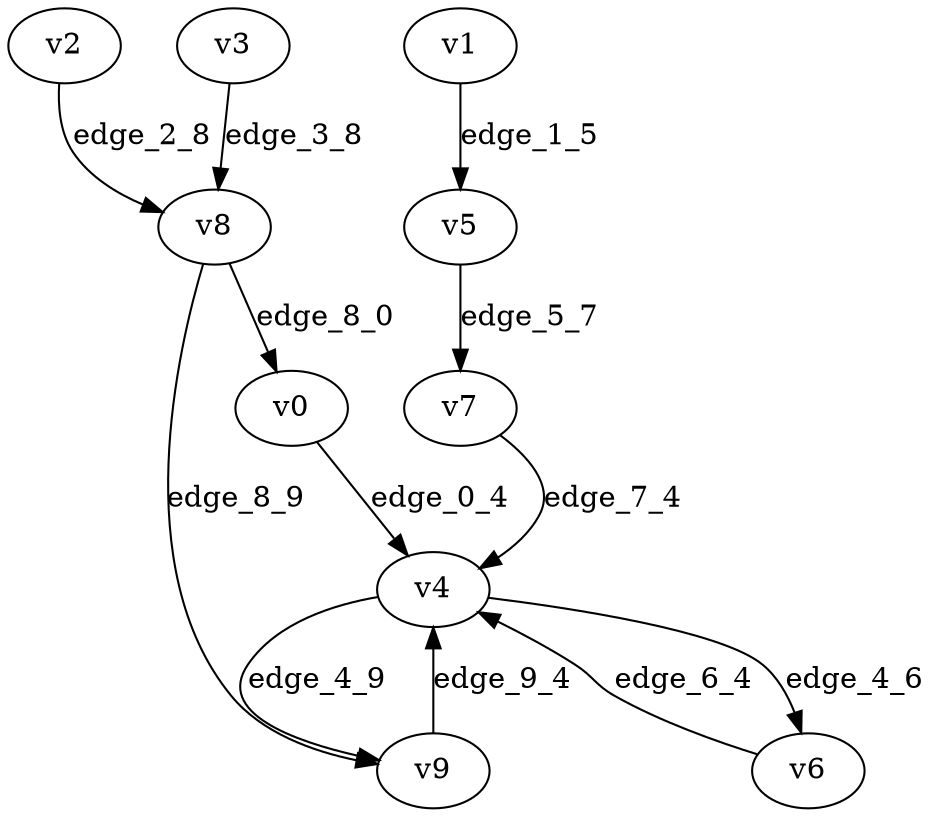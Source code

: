 digraph G {
    // Stochastic discounted game

    v0 [name="v0", player=1];
    v1 [name="v1", player=1];
    v2 [name="v2", player=0];
    v3 [name="v3", player=0];
    v4 [name="v4", player=-1];
    v5 [name="v5", player=-1];
    v6 [name="v6", player=1];
    v7 [name="v7", player=0];
    v8 [name="v8", player=-1];
    v9 [name="v9", player=1];

    v0 -> v4 [label="edge_0_4", weight=-2.538723, discount=0.799339];
    v1 -> v5 [label="edge_1_5", weight=1.241570, discount=0.239475];
    v2 -> v8 [label="edge_2_8", weight=-6.263819, discount=0.690519];
    v3 -> v8 [label="edge_3_8", weight=-8.174118, discount=0.882912];
    v4 -> v6 [label="edge_4_6", probability=0.366629];
    v4 -> v9 [label="edge_4_9", probability=0.633371];
    v5 -> v7 [label="edge_5_7", probability=1.000000];
    v6 -> v4 [label="edge_6_4", weight=-6.200572, discount=0.373248];
    v7 -> v4 [label="edge_7_4", weight=-0.823229, discount=0.121496];
    v8 -> v0 [label="edge_8_0", probability=0.676095];
    v8 -> v9 [label="edge_8_9", probability=0.323905];
    v9 -> v4 [label="edge_9_4", weight=5.416687, discount=0.243099];
}